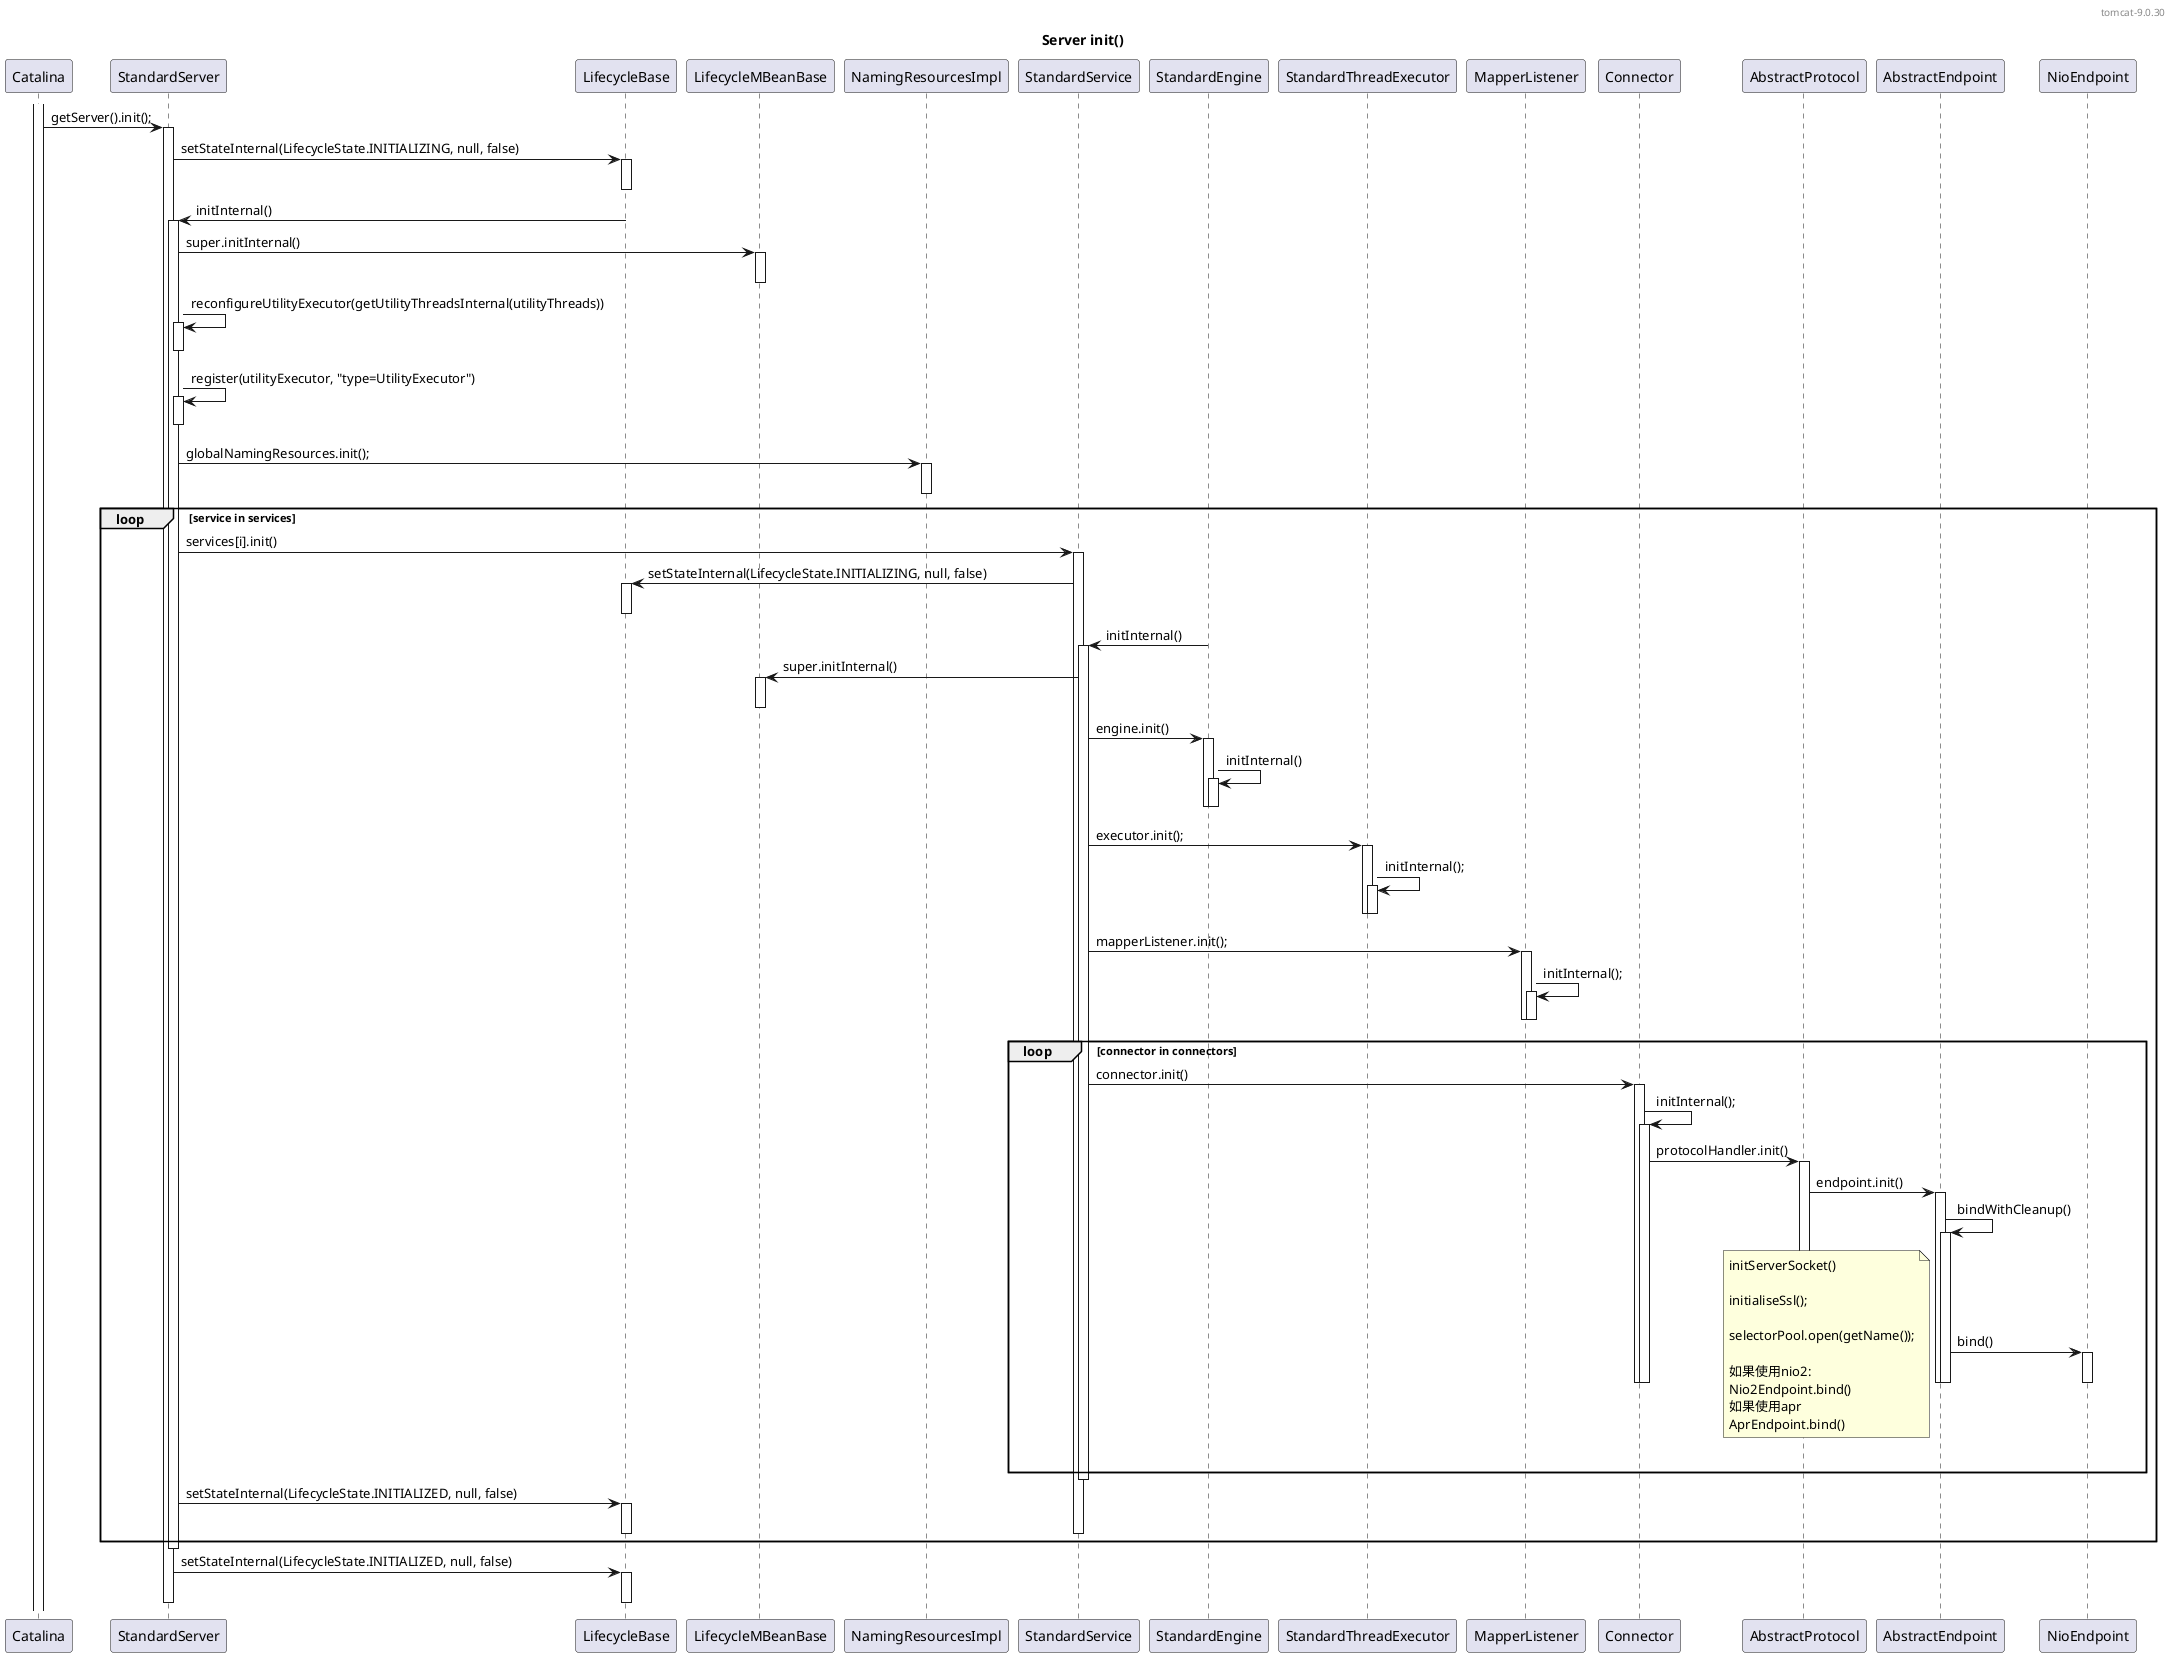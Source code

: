 @startuml

header tomcat-9.0.30

title Server init()

activate Catalina
Catalina -> StandardServer++: getServer().init();
    StandardServer -> LifecycleBase++: setStateInternal(LifecycleState.INITIALIZING, null, false)
    deactivate LifecycleBase

    LifecycleBase -> StandardServer++: initInternal()
        StandardServer -> LifecycleMBeanBase++:  super.initInternal()
        deactivate LifecycleMBeanBase

        StandardServer -> StandardServer++: reconfigureUtilityExecutor(getUtilityThreadsInternal(utilityThreads))
        deactivate StandardServer

        StandardServer -> StandardServer++: register(utilityExecutor, "type=UtilityExecutor")
        deactivate StandardServer

        StandardServer -> NamingResourcesImpl++: globalNamingResources.init();
        deactivate NamingResourcesImpl

        loop service in services
            StandardServer -> StandardService++: services[i].init()
                StandardService -> LifecycleBase++: setStateInternal(LifecycleState.INITIALIZING, null, false)
                deactivate LifecycleBase

                StandardEngine -> StandardService++: initInternal()
                    StandardService -> LifecycleMBeanBase++:  super.initInternal()
                    deactivate LifecycleMBeanBase

                    StandardService -> StandardEngine++: engine.init()
                        StandardEngine -> StandardEngine++: initInternal()
                        deactivate StandardEngine
                    deactivate StandardEngine


                    StandardService -> StandardThreadExecutor++: executor.init();
                        StandardThreadExecutor -> StandardThreadExecutor++: initInternal();
                        deactivate StandardThreadExecutor
                    deactivate StandardThreadExecutor

                    StandardService -> MapperListener++: mapperListener.init();
                        MapperListener -> MapperListener++: initInternal();
                        deactivate MapperListener
                    deactivate MapperListener

                    loop connector in connectors
                        StandardService -> Connector++: connector.init()
                            Connector -> Connector++: initInternal();
                                Connector -> AbstractProtocol++: protocolHandler.init()
                                    AbstractProtocol -> AbstractEndpoint++: endpoint.init()
                                        AbstractEndpoint -> AbstractEndpoint++: bindWithCleanup()
                                            AbstractEndpoint -> NioEndpoint++: bind()
                                            note left
                                            initServerSocket()

                                            initialiseSsl();

                                            selectorPool.open(getName());

                                            如果使用nio2:
                                            Nio2Endpoint.bind()
                                            如果使用apr
                                            AprEndpoint.bind()
                                            end note
                                            deactivate NioEndpoint
                                        deactivate AbstractEndpoint
                                    deactivate AbstractEndpoint
                                deactivate AbstractProtocol
                            deactivate Connector
                        deactivate Connector
                    end loop
                deactivate StandardService

                StandardServer -> LifecycleBase++: setStateInternal(LifecycleState.INITIALIZED, null, false)
                deactivate LifecycleBase
            deactivate StandardService
        end loop
    deactivate StandardServer

    StandardServer -> LifecycleBase++: setStateInternal(LifecycleState.INITIALIZED, null, false)
    deactivate LifecycleBase
deactivate StandardServer

@enduml